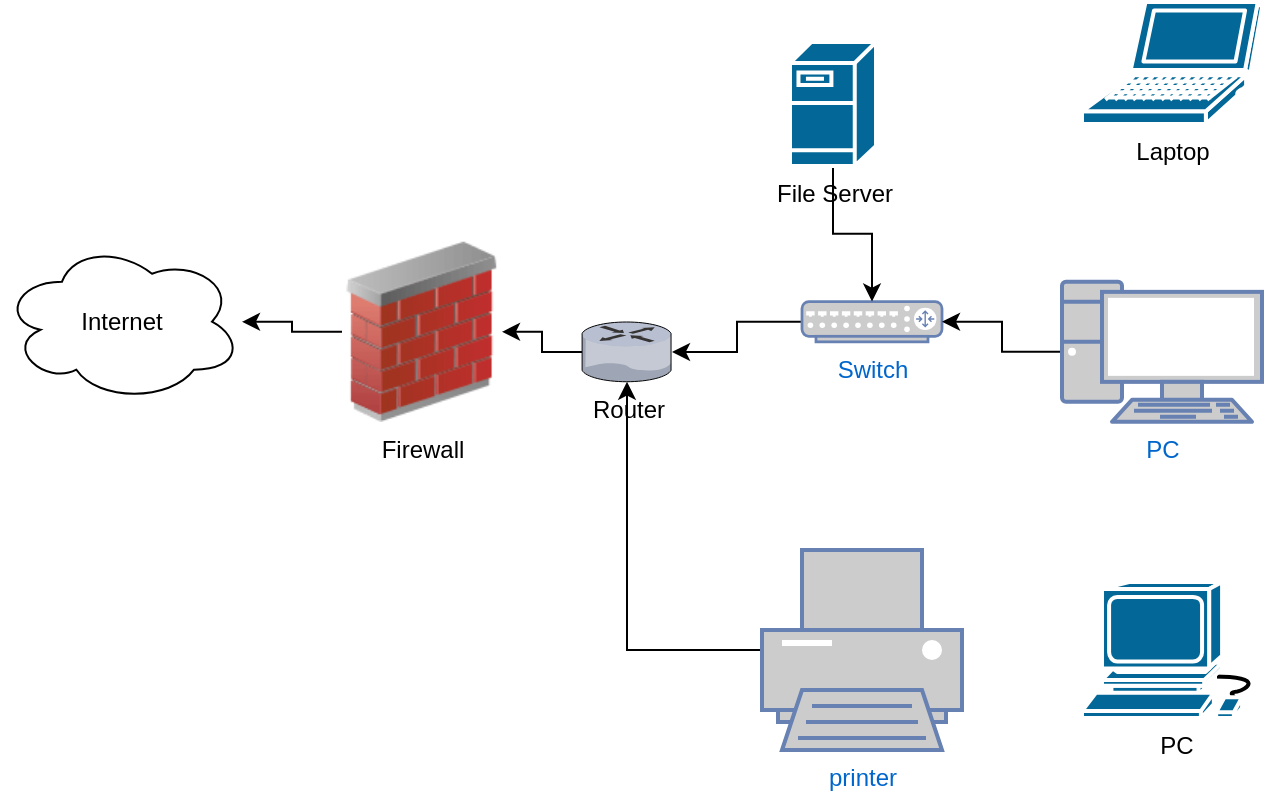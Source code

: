 <mxfile version="15.6.5" type="github">
  <diagram id="qOMMuB4eoHqMVuGcCwok" name="Page-1">
    <mxGraphModel dx="1422" dy="794" grid="1" gridSize="10" guides="1" tooltips="1" connect="1" arrows="1" fold="1" page="1" pageScale="1" pageWidth="850" pageHeight="1100" math="0" shadow="0">
      <root>
        <mxCell id="0" />
        <mxCell id="1" parent="0" />
        <mxCell id="wVGHFATass6-LpcJT5j--2" value="Internet" style="ellipse;shape=cloud;whiteSpace=wrap;html=1;fillColor=default;strokeColor=default;fontColor=default;" vertex="1" parent="1">
          <mxGeometry x="10" y="259.86" width="120" height="80" as="geometry" />
        </mxCell>
        <mxCell id="wVGHFATass6-LpcJT5j--4" value="" style="edgeStyle=orthogonalEdgeStyle;rounded=0;orthogonalLoop=1;jettySize=auto;html=1;fontColor=default;" edge="1" parent="1" source="wVGHFATass6-LpcJT5j--3" target="wVGHFATass6-LpcJT5j--2">
          <mxGeometry relative="1" as="geometry" />
        </mxCell>
        <mxCell id="wVGHFATass6-LpcJT5j--3" value="Firewall" style="image;html=1;image=img/lib/clip_art/networking/Firewall_02_128x128.png;fontColor=default;" vertex="1" parent="1">
          <mxGeometry x="180" y="259.86" width="80" height="90" as="geometry" />
        </mxCell>
        <mxCell id="wVGHFATass6-LpcJT5j--6" value="" style="edgeStyle=orthogonalEdgeStyle;rounded=0;orthogonalLoop=1;jettySize=auto;html=1;fontColor=default;" edge="1" parent="1" source="wVGHFATass6-LpcJT5j--5" target="wVGHFATass6-LpcJT5j--3">
          <mxGeometry relative="1" as="geometry" />
        </mxCell>
        <mxCell id="wVGHFATass6-LpcJT5j--5" value="Router" style="verticalLabelPosition=bottom;sketch=0;aspect=fixed;html=1;verticalAlign=top;strokeColor=none;align=center;outlineConnect=0;shape=mxgraph.citrix.router;fontColor=default;fillColor=default;" vertex="1" parent="1">
          <mxGeometry x="300" y="300" width="45" height="29.86" as="geometry" />
        </mxCell>
        <mxCell id="wVGHFATass6-LpcJT5j--8" value="" style="edgeStyle=orthogonalEdgeStyle;rounded=0;orthogonalLoop=1;jettySize=auto;html=1;fontColor=default;" edge="1" parent="1" source="wVGHFATass6-LpcJT5j--7" target="wVGHFATass6-LpcJT5j--5">
          <mxGeometry relative="1" as="geometry" />
        </mxCell>
        <mxCell id="wVGHFATass6-LpcJT5j--7" value="Switch" style="fontColor=#0066CC;verticalAlign=top;verticalLabelPosition=bottom;labelPosition=center;align=center;html=1;outlineConnect=0;fillColor=#CCCCCC;strokeColor=#6881B3;gradientColor=none;gradientDirection=north;strokeWidth=2;shape=mxgraph.networks.router;" vertex="1" parent="1">
          <mxGeometry x="410" y="289.79" width="70" height="20.14" as="geometry" />
        </mxCell>
        <mxCell id="wVGHFATass6-LpcJT5j--10" value="" style="edgeStyle=orthogonalEdgeStyle;rounded=0;orthogonalLoop=1;jettySize=auto;html=1;fontColor=default;" edge="1" parent="1" source="wVGHFATass6-LpcJT5j--9" target="wVGHFATass6-LpcJT5j--7">
          <mxGeometry relative="1" as="geometry" />
        </mxCell>
        <mxCell id="wVGHFATass6-LpcJT5j--9" value="File Server" style="shape=mxgraph.cisco.servers.fileserver;html=1;pointerEvents=1;dashed=0;fillColor=#036897;strokeColor=#ffffff;strokeWidth=2;verticalLabelPosition=bottom;verticalAlign=top;align=center;outlineConnect=0;fontColor=default;" vertex="1" parent="1">
          <mxGeometry x="404" y="160" width="43" height="62" as="geometry" />
        </mxCell>
        <mxCell id="wVGHFATass6-LpcJT5j--12" value="" style="edgeStyle=orthogonalEdgeStyle;rounded=0;orthogonalLoop=1;jettySize=auto;html=1;fontColor=default;" edge="1" parent="1" source="wVGHFATass6-LpcJT5j--11" target="wVGHFATass6-LpcJT5j--7">
          <mxGeometry relative="1" as="geometry" />
        </mxCell>
        <mxCell id="wVGHFATass6-LpcJT5j--11" value="PC" style="fontColor=#0066CC;verticalAlign=top;verticalLabelPosition=bottom;labelPosition=center;align=center;html=1;outlineConnect=0;fillColor=#CCCCCC;strokeColor=#6881B3;gradientColor=none;gradientDirection=north;strokeWidth=2;shape=mxgraph.networks.pc;" vertex="1" parent="1">
          <mxGeometry x="540" y="279.93" width="100" height="70" as="geometry" />
        </mxCell>
        <mxCell id="wVGHFATass6-LpcJT5j--14" value="Laptop" style="shape=mxgraph.cisco.computers_and_peripherals.laptop;html=1;pointerEvents=1;dashed=0;fillColor=#036897;strokeColor=#ffffff;strokeWidth=2;verticalLabelPosition=bottom;verticalAlign=top;align=center;outlineConnect=0;fontColor=default;" vertex="1" parent="1">
          <mxGeometry x="550" y="140" width="90" height="61" as="geometry" />
        </mxCell>
        <mxCell id="wVGHFATass6-LpcJT5j--15" value="PC" style="shape=mxgraph.cisco.computers_and_peripherals.workstation;html=1;pointerEvents=1;dashed=0;fillColor=#036897;strokeColor=#ffffff;strokeWidth=2;verticalLabelPosition=bottom;verticalAlign=top;align=center;outlineConnect=0;fontColor=default;" vertex="1" parent="1">
          <mxGeometry x="550" y="430" width="93" height="68" as="geometry" />
        </mxCell>
        <mxCell id="wVGHFATass6-LpcJT5j--18" style="edgeStyle=orthogonalEdgeStyle;rounded=0;orthogonalLoop=1;jettySize=auto;html=1;fontColor=default;" edge="1" parent="1" source="wVGHFATass6-LpcJT5j--16" target="wVGHFATass6-LpcJT5j--5">
          <mxGeometry relative="1" as="geometry" />
        </mxCell>
        <mxCell id="wVGHFATass6-LpcJT5j--16" value="printer" style="fontColor=#0066CC;verticalAlign=top;verticalLabelPosition=bottom;labelPosition=center;align=center;html=1;outlineConnect=0;fillColor=#CCCCCC;strokeColor=#6881B3;gradientColor=none;gradientDirection=north;strokeWidth=2;shape=mxgraph.networks.printer;" vertex="1" parent="1">
          <mxGeometry x="390" y="414" width="100" height="100" as="geometry" />
        </mxCell>
      </root>
    </mxGraphModel>
  </diagram>
</mxfile>
